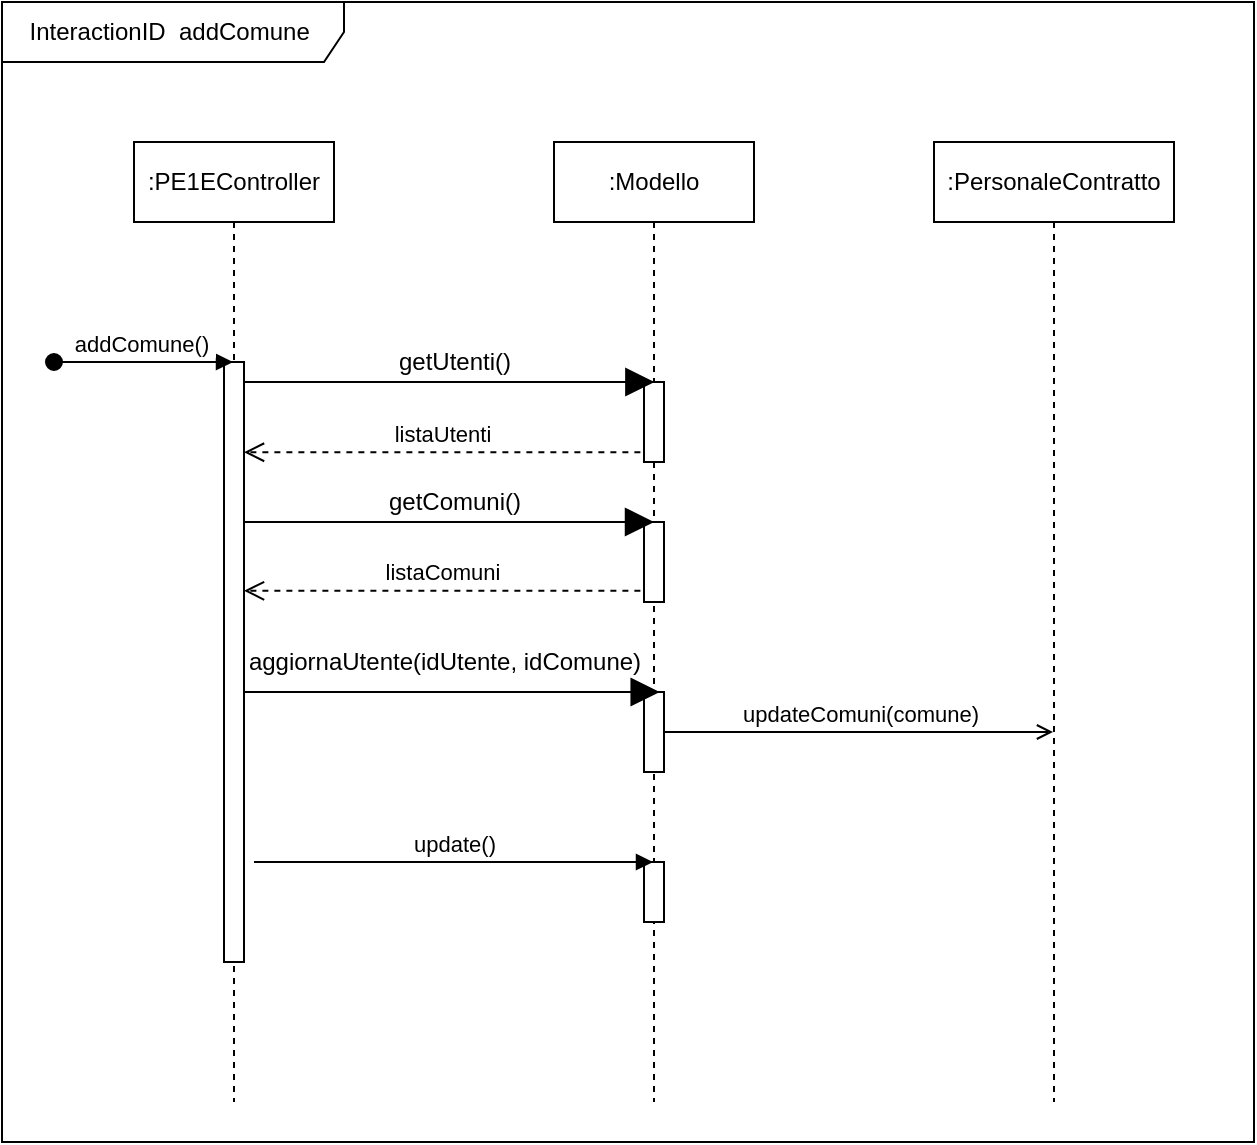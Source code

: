 <mxfile version="14.1.9" type="google"><diagram id="z5DnsKVQw6PkYNSxTQzz" name="Page-1"><mxGraphModel dx="1284" dy="690" grid="1" gridSize="10" guides="1" tooltips="1" connect="1" arrows="1" fold="1" page="1" pageScale="1" pageWidth="827" pageHeight="1169" math="0" shadow="0"><root><mxCell id="0"/><mxCell id="1" parent="0"/><mxCell id="i1FNBrsaheivaIXsbqvL-142" value="InteractionID&amp;nbsp; addComune&amp;nbsp;" style="shape=umlFrame;whiteSpace=wrap;html=1;width=171;height=30;" parent="1" vertex="1"><mxGeometry x="40" y="40" width="626" height="570" as="geometry"/></mxCell><mxCell id="4HN7Vf3k9rRnUJ9QRYT8-1" value=":Modello" style="shape=umlLifeline;perimeter=lifelinePerimeter;whiteSpace=wrap;html=1;container=1;collapsible=0;recursiveResize=0;outlineConnect=0;" vertex="1" parent="1"><mxGeometry x="316" y="110" width="100" height="480" as="geometry"/></mxCell><mxCell id="4HN7Vf3k9rRnUJ9QRYT8-11" value="" style="html=1;points=[];perimeter=orthogonalPerimeter;" vertex="1" parent="4HN7Vf3k9rRnUJ9QRYT8-1"><mxGeometry x="45" y="120" width="10" height="40" as="geometry"/></mxCell><mxCell id="4HN7Vf3k9rRnUJ9QRYT8-13" value="" style="html=1;points=[];perimeter=orthogonalPerimeter;" vertex="1" parent="4HN7Vf3k9rRnUJ9QRYT8-1"><mxGeometry x="45" y="190" width="10" height="40" as="geometry"/></mxCell><mxCell id="4HN7Vf3k9rRnUJ9QRYT8-14" value="" style="endArrow=block;endFill=1;endSize=12;html=1;" edge="1" parent="4HN7Vf3k9rRnUJ9QRYT8-1"><mxGeometry width="160" relative="1" as="geometry"><mxPoint x="-160.19" y="190" as="sourcePoint"/><mxPoint x="50" y="190" as="targetPoint"/></mxGeometry></mxCell><mxCell id="4HN7Vf3k9rRnUJ9QRYT8-19" value="" style="html=1;points=[];perimeter=orthogonalPerimeter;" vertex="1" parent="4HN7Vf3k9rRnUJ9QRYT8-1"><mxGeometry x="45.0" y="275" width="10" height="40" as="geometry"/></mxCell><mxCell id="4HN7Vf3k9rRnUJ9QRYT8-20" value="" style="endArrow=block;endFill=1;endSize=12;html=1;" edge="1" parent="4HN7Vf3k9rRnUJ9QRYT8-1"><mxGeometry width="160" relative="1" as="geometry"><mxPoint x="-155" y="275" as="sourcePoint"/><mxPoint x="52.84" y="275" as="targetPoint"/></mxGeometry></mxCell><mxCell id="4HN7Vf3k9rRnUJ9QRYT8-39" value="" style="html=1;points=[];perimeter=orthogonalPerimeter;" vertex="1" parent="4HN7Vf3k9rRnUJ9QRYT8-1"><mxGeometry x="45" y="360" width="10" height="30" as="geometry"/></mxCell><mxCell id="4HN7Vf3k9rRnUJ9QRYT8-2" value=":PE1EController" style="shape=umlLifeline;perimeter=lifelinePerimeter;whiteSpace=wrap;html=1;container=1;collapsible=0;recursiveResize=0;outlineConnect=0;" vertex="1" parent="1"><mxGeometry x="106" y="110" width="100" height="480" as="geometry"/></mxCell><mxCell id="4HN7Vf3k9rRnUJ9QRYT8-8" value="" style="html=1;points=[];perimeter=orthogonalPerimeter;" vertex="1" parent="4HN7Vf3k9rRnUJ9QRYT8-2"><mxGeometry x="45" y="110" width="10" height="300" as="geometry"/></mxCell><mxCell id="4HN7Vf3k9rRnUJ9QRYT8-9" value="" style="endArrow=block;endFill=1;endSize=12;html=1;" edge="1" parent="4HN7Vf3k9rRnUJ9QRYT8-2" source="4HN7Vf3k9rRnUJ9QRYT8-8"><mxGeometry width="160" relative="1" as="geometry"><mxPoint x="50" y="120" as="sourcePoint"/><mxPoint x="260.19" y="120" as="targetPoint"/></mxGeometry></mxCell><mxCell id="4HN7Vf3k9rRnUJ9QRYT8-37" value="update()" style="html=1;verticalAlign=bottom;endArrow=block;" edge="1" parent="4HN7Vf3k9rRnUJ9QRYT8-2" target="4HN7Vf3k9rRnUJ9QRYT8-1"><mxGeometry width="80" relative="1" as="geometry"><mxPoint x="60" y="360" as="sourcePoint"/><mxPoint x="130" y="360" as="targetPoint"/></mxGeometry></mxCell><mxCell id="4HN7Vf3k9rRnUJ9QRYT8-6" value="addComune()&amp;nbsp;" style="html=1;verticalAlign=bottom;startArrow=oval;startFill=1;endArrow=block;startSize=8;shadow=0;" edge="1" parent="1" target="4HN7Vf3k9rRnUJ9QRYT8-2"><mxGeometry x="0.005" width="60" relative="1" as="geometry"><mxPoint x="66" y="220" as="sourcePoint"/><mxPoint x="-442.72" y="415" as="targetPoint"/><Array as="points"><mxPoint x="106" y="220"/></Array><mxPoint as="offset"/></mxGeometry></mxCell><mxCell id="4HN7Vf3k9rRnUJ9QRYT8-10" value="getUtenti()" style="text;html=1;align=center;verticalAlign=middle;resizable=0;points=[];autosize=1;" vertex="1" parent="1"><mxGeometry x="231" y="210" width="70" height="20" as="geometry"/></mxCell><mxCell id="4HN7Vf3k9rRnUJ9QRYT8-12" value="listaUtenti" style="html=1;verticalAlign=bottom;endArrow=open;dashed=1;endSize=8;exitX=-0.181;exitY=0.878;exitDx=0;exitDy=0;exitPerimeter=0;" edge="1" parent="1" source="4HN7Vf3k9rRnUJ9QRYT8-11" target="4HN7Vf3k9rRnUJ9QRYT8-8"><mxGeometry relative="1" as="geometry"><mxPoint x="376.19" y="260" as="sourcePoint"/><mxPoint x="166" y="260" as="targetPoint"/></mxGeometry></mxCell><mxCell id="4HN7Vf3k9rRnUJ9QRYT8-22" value="aggiornaUtente(idUtente, idComune)" style="text;html=1;align=center;verticalAlign=middle;resizable=0;points=[];autosize=1;" vertex="1" parent="1"><mxGeometry x="156" y="360" width="210" height="20" as="geometry"/></mxCell><mxCell id="4HN7Vf3k9rRnUJ9QRYT8-16" value="listaComuni" style="html=1;verticalAlign=bottom;endArrow=open;dashed=1;endSize=8;exitX=-0.181;exitY=0.86;exitDx=0;exitDy=0;exitPerimeter=0;" edge="1" parent="1" source="4HN7Vf3k9rRnUJ9QRYT8-13"><mxGeometry relative="1" as="geometry"><mxPoint x="366" y="330" as="sourcePoint"/><mxPoint x="161" y="334.4" as="targetPoint"/></mxGeometry></mxCell><mxCell id="4HN7Vf3k9rRnUJ9QRYT8-15" value="getComuni()" style="text;html=1;align=center;verticalAlign=middle;resizable=0;points=[];autosize=1;" vertex="1" parent="1"><mxGeometry x="226" y="280" width="80" height="20" as="geometry"/></mxCell><mxCell id="4HN7Vf3k9rRnUJ9QRYT8-35" value=":PersonaleContratto" style="shape=umlLifeline;perimeter=lifelinePerimeter;whiteSpace=wrap;html=1;container=1;collapsible=0;recursiveResize=0;outlineConnect=0;" vertex="1" parent="1"><mxGeometry x="506" y="110" width="120" height="480" as="geometry"/></mxCell><mxCell id="4HN7Vf3k9rRnUJ9QRYT8-36" value="updateComuni(comune)" style="html=1;verticalAlign=bottom;endArrow=open;endFill=0;" edge="1" parent="1" source="4HN7Vf3k9rRnUJ9QRYT8-19" target="4HN7Vf3k9rRnUJ9QRYT8-35"><mxGeometry width="80" relative="1" as="geometry"><mxPoint x="386" y="400" as="sourcePoint"/><mxPoint x="446" y="400" as="targetPoint"/></mxGeometry></mxCell></root></mxGraphModel></diagram></mxfile>
